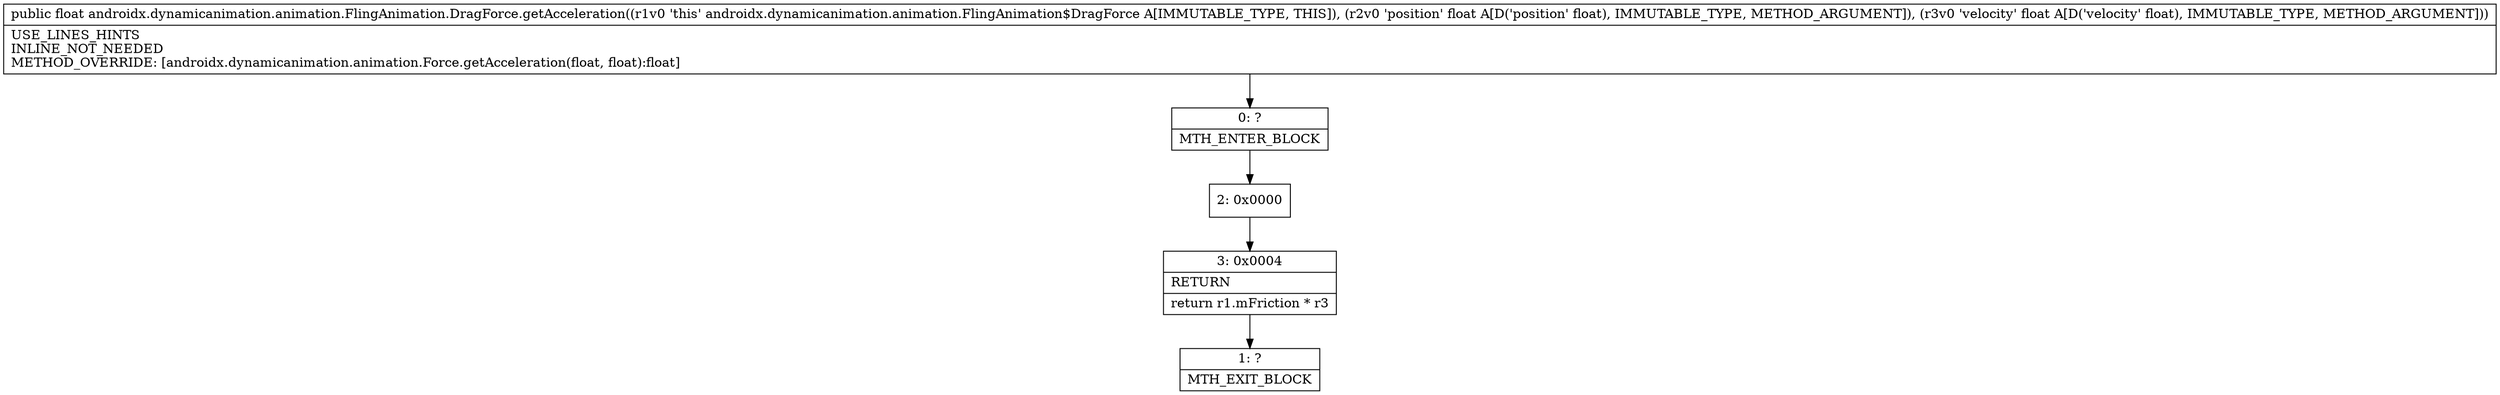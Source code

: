 digraph "CFG forandroidx.dynamicanimation.animation.FlingAnimation.DragForce.getAcceleration(FF)F" {
Node_0 [shape=record,label="{0\:\ ?|MTH_ENTER_BLOCK\l}"];
Node_2 [shape=record,label="{2\:\ 0x0000}"];
Node_3 [shape=record,label="{3\:\ 0x0004|RETURN\l|return r1.mFriction * r3\l}"];
Node_1 [shape=record,label="{1\:\ ?|MTH_EXIT_BLOCK\l}"];
MethodNode[shape=record,label="{public float androidx.dynamicanimation.animation.FlingAnimation.DragForce.getAcceleration((r1v0 'this' androidx.dynamicanimation.animation.FlingAnimation$DragForce A[IMMUTABLE_TYPE, THIS]), (r2v0 'position' float A[D('position' float), IMMUTABLE_TYPE, METHOD_ARGUMENT]), (r3v0 'velocity' float A[D('velocity' float), IMMUTABLE_TYPE, METHOD_ARGUMENT]))  | USE_LINES_HINTS\lINLINE_NOT_NEEDED\lMETHOD_OVERRIDE: [androidx.dynamicanimation.animation.Force.getAcceleration(float, float):float]\l}"];
MethodNode -> Node_0;Node_0 -> Node_2;
Node_2 -> Node_3;
Node_3 -> Node_1;
}

